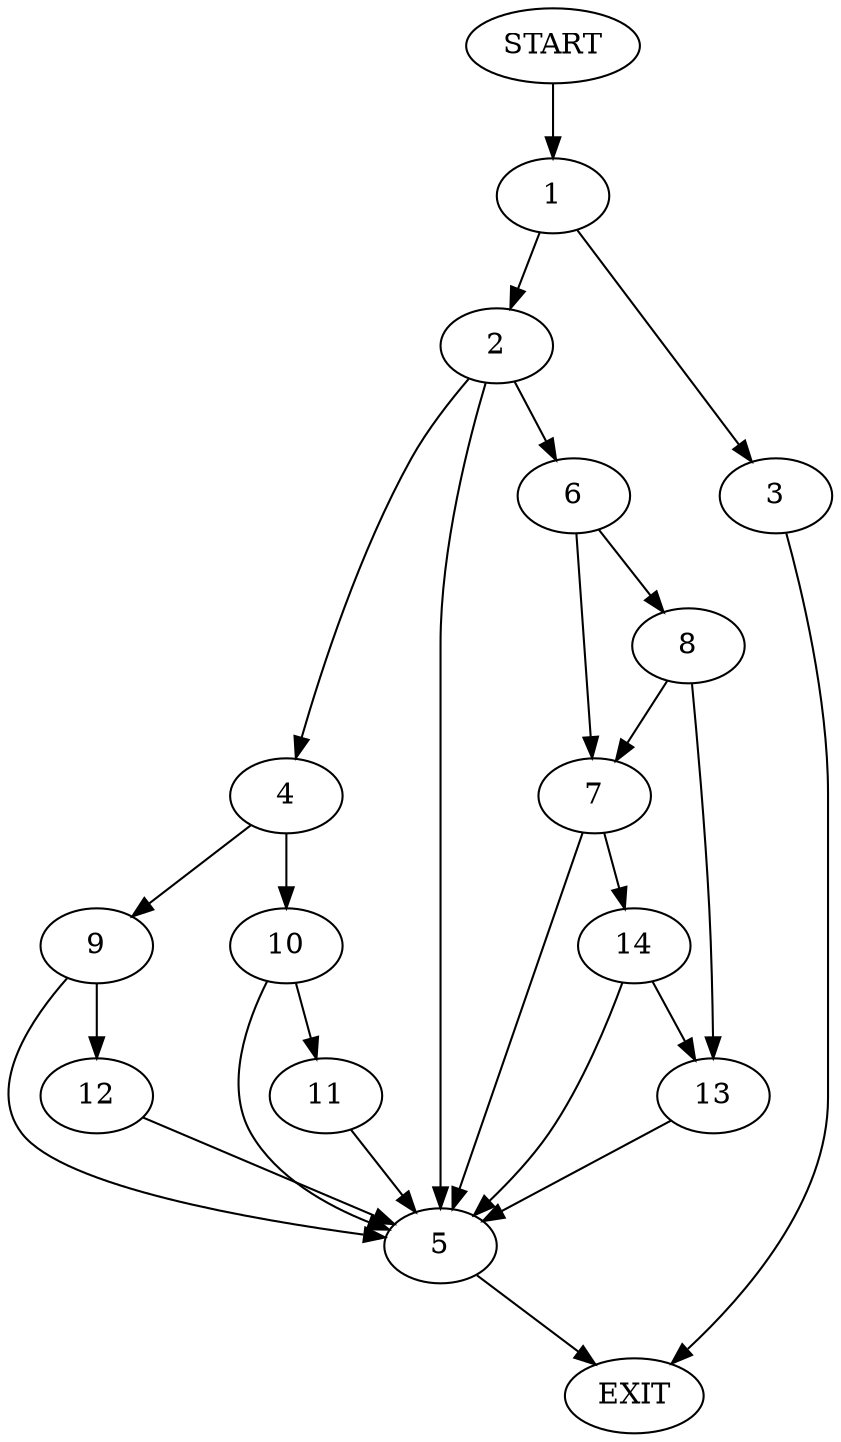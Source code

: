 digraph {
0 [label="START"]
15 [label="EXIT"]
0 -> 1
1 -> 2
1 -> 3
2 -> 4
2 -> 5
2 -> 6
3 -> 15
5 -> 15
6 -> 7
6 -> 8
4 -> 9
4 -> 10
10 -> 5
10 -> 11
9 -> 5
9 -> 12
12 -> 5
11 -> 5
8 -> 7
8 -> 13
7 -> 5
7 -> 14
13 -> 5
14 -> 5
14 -> 13
}
